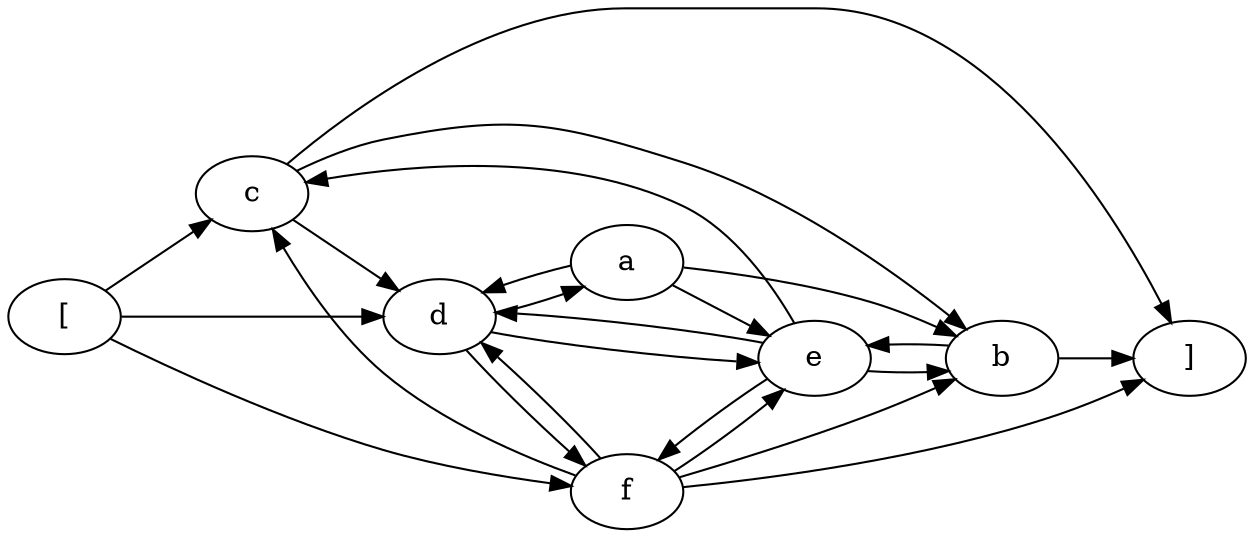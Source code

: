 digraph G {
rankdir = LR
label = "";
esg0_vertex0 -> esg0_vertex3;
esg0_vertex0 -> esg0_vertex4;
esg0_vertex0 -> esg0_vertex6;
esg0_vertex2 -> esg0_vertex7;
esg0_vertex3 -> esg0_vertex7;
esg0_vertex6 -> esg0_vertex7;
esg0_vertex1 -> esg0_vertex2;
esg0_vertex1 -> esg0_vertex4;
esg0_vertex1 -> esg0_vertex5;
esg0_vertex2 -> esg0_vertex5;
esg0_vertex3 -> esg0_vertex2;
esg0_vertex3 -> esg0_vertex4;
esg0_vertex4 -> esg0_vertex1;
esg0_vertex4 -> esg0_vertex5;
esg0_vertex4 -> esg0_vertex6;
esg0_vertex5 -> esg0_vertex2;
esg0_vertex5 -> esg0_vertex3;
esg0_vertex5 -> esg0_vertex4;
esg0_vertex5 -> esg0_vertex6;
esg0_vertex6 -> esg0_vertex2;
esg0_vertex6 -> esg0_vertex3;
esg0_vertex6 -> esg0_vertex4;
esg0_vertex6 -> esg0_vertex5;
esg0_vertex0 [label = "["]
esg0_vertex3 [label = "c"]
esg0_vertex4 [label = "d"]
esg0_vertex6 [label = "f"]
esg0_vertex2 [label = "b"]
esg0_vertex7 [label = "]"]
esg0_vertex1 [label = "a"]
esg0_vertex5 [label = "e"]
}
